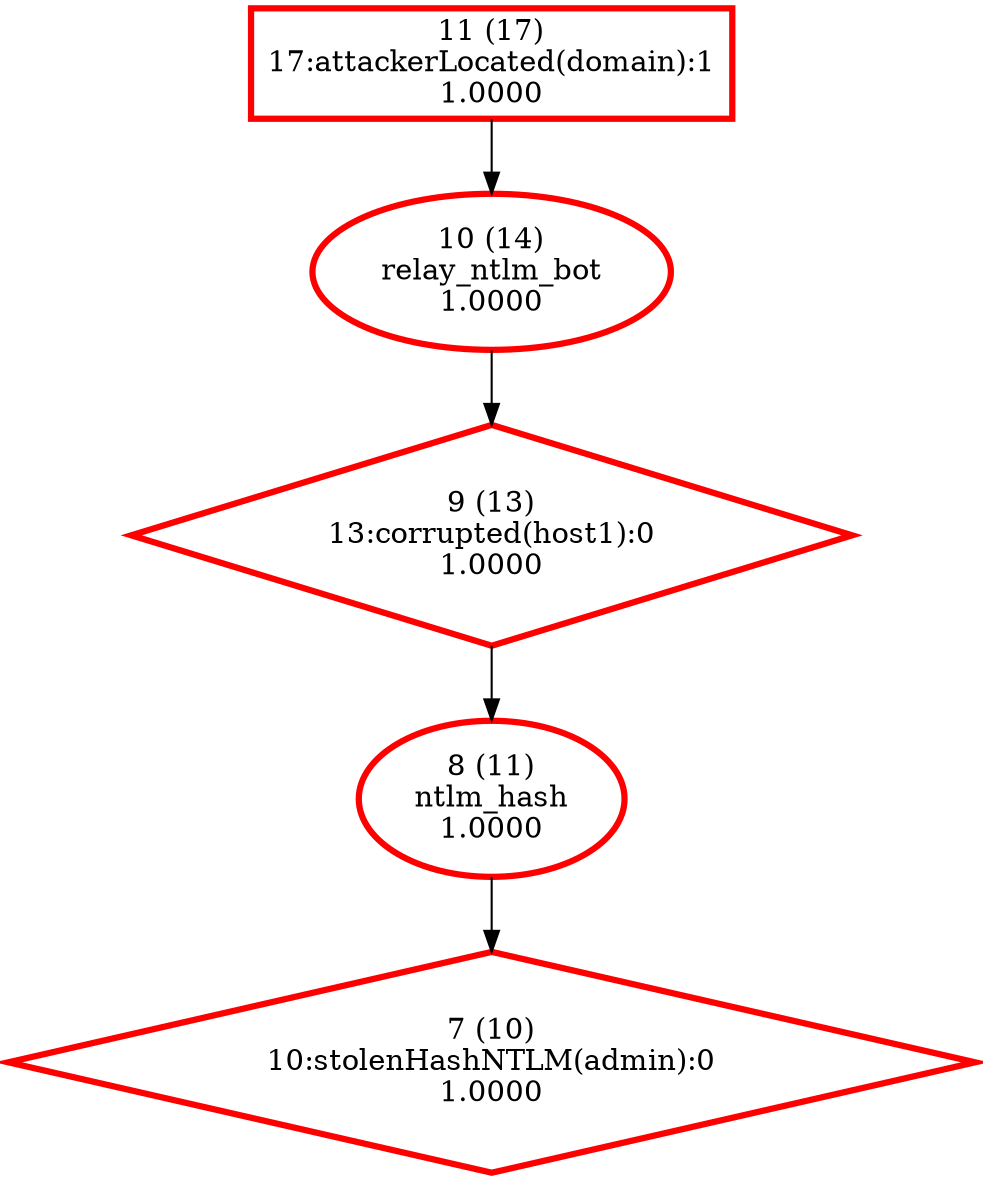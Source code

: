 digraph G {
  "11" [label="11 (17)\n17:attackerLocated(domain):1\n1.0000", color="#FF0000", penwidth=3, shape="box"];
  "10" [label="10 (14)\nrelay_ntlm_bot\n1.0000", color="#FF0000", penwidth=3, shape="ellipse"];
  "9" [label="9 (13)\n13:corrupted(host1):0\n1.0000", color="#FF0000", penwidth=3, shape="diamond"];
  "8" [label="8 (11)\nntlm_hash\n1.0000", color="#FF0000", penwidth=3, shape="ellipse"];
  "7" [label="7 (10)\n10:stolenHashNTLM(admin):0\n1.0000", color="#FF0000", penwidth=3, shape="diamond"];
  "11" -> "10";
  "10" -> "9";
  "9" -> "8";
  "8" -> "7";
}
